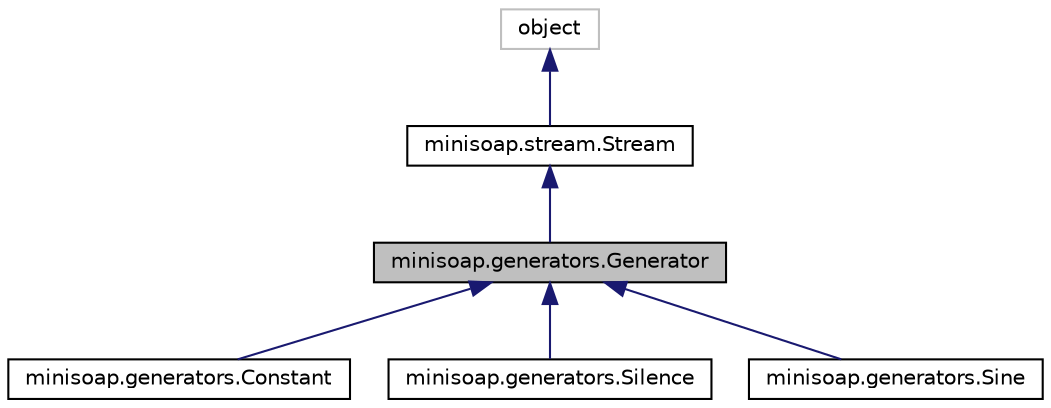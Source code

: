 digraph "minisoap.generators.Generator"
{
  edge [fontname="Helvetica",fontsize="10",labelfontname="Helvetica",labelfontsize="10"];
  node [fontname="Helvetica",fontsize="10",shape=record];
  Node0 [label="minisoap.generators.Generator",height=0.2,width=0.4,color="black", fillcolor="grey75", style="filled", fontcolor="black"];
  Node1 -> Node0 [dir="back",color="midnightblue",fontsize="10",style="solid",fontname="Helvetica"];
  Node1 [label="minisoap.stream.Stream",height=0.2,width=0.4,color="black", fillcolor="white", style="filled",URL="$classminisoap_1_1stream_1_1Stream.html",tooltip="Stream class. "];
  Node2 -> Node1 [dir="back",color="midnightblue",fontsize="10",style="solid",fontname="Helvetica"];
  Node2 [label="object",height=0.2,width=0.4,color="grey75", fillcolor="white", style="filled"];
  Node0 -> Node3 [dir="back",color="midnightblue",fontsize="10",style="solid",fontname="Helvetica"];
  Node3 [label="minisoap.generators.Constant",height=0.2,width=0.4,color="black", fillcolor="white", style="filled",URL="$classminisoap_1_1generators_1_1Constant.html",tooltip="Constant stream generator. "];
  Node0 -> Node4 [dir="back",color="midnightblue",fontsize="10",style="solid",fontname="Helvetica"];
  Node4 [label="minisoap.generators.Silence",height=0.2,width=0.4,color="black", fillcolor="white", style="filled",URL="$classminisoap_1_1generators_1_1Silence.html",tooltip="Silent stream generator. "];
  Node0 -> Node5 [dir="back",color="midnightblue",fontsize="10",style="solid",fontname="Helvetica"];
  Node5 [label="minisoap.generators.Sine",height=0.2,width=0.4,color="black", fillcolor="white", style="filled",URL="$classminisoap_1_1generators_1_1Sine.html",tooltip="Sine wave generator. "];
}
